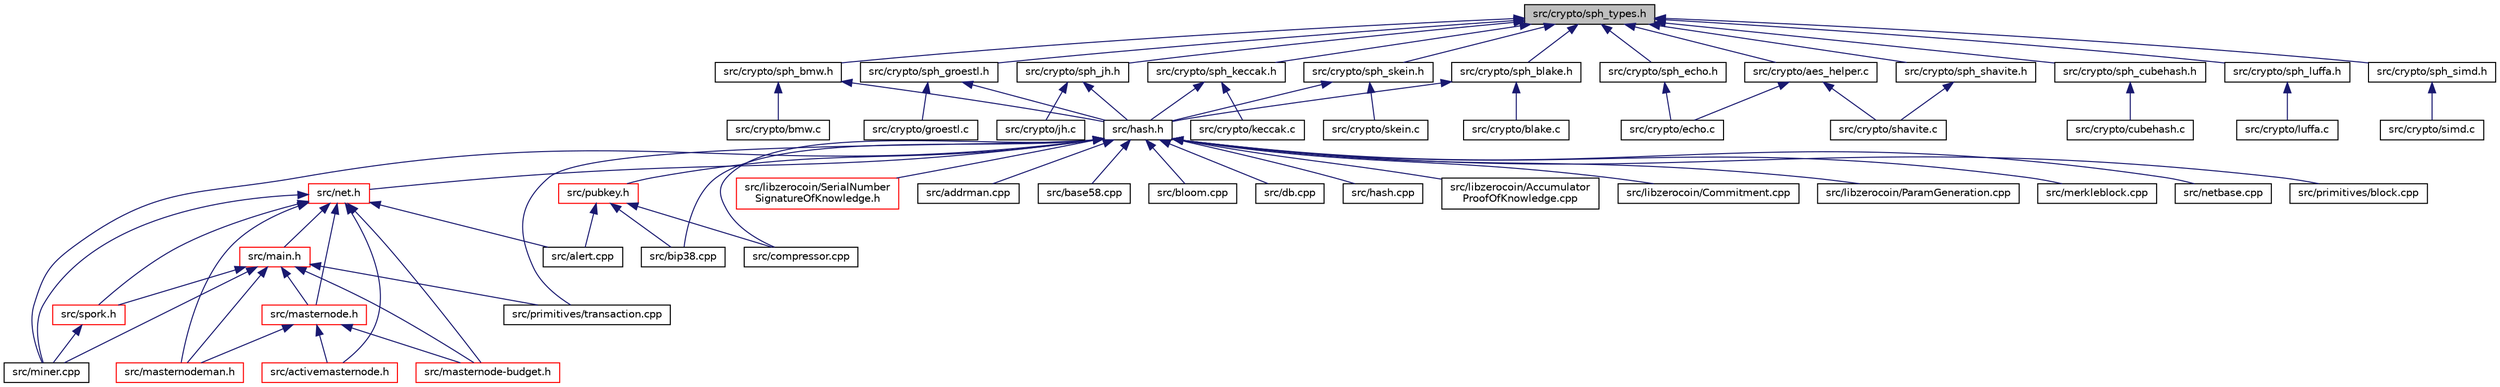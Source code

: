 digraph "src/crypto/sph_types.h"
{
  edge [fontname="Helvetica",fontsize="10",labelfontname="Helvetica",labelfontsize="10"];
  node [fontname="Helvetica",fontsize="10",shape=record];
  Node2 [label="src/crypto/sph_types.h",height=0.2,width=0.4,color="black", fillcolor="grey75", style="filled", fontcolor="black"];
  Node2 -> Node3 [dir="back",color="midnightblue",fontsize="10",style="solid",fontname="Helvetica"];
  Node3 [label="src/crypto/sph_blake.h",height=0.2,width=0.4,color="black", fillcolor="white", style="filled",URL="$sph__blake_8h.html",tooltip="BLAKE interface. "];
  Node3 -> Node4 [dir="back",color="midnightblue",fontsize="10",style="solid",fontname="Helvetica"];
  Node4 [label="src/hash.h",height=0.2,width=0.4,color="black", fillcolor="white", style="filled",URL="$hash_8h.html"];
  Node4 -> Node5 [dir="back",color="midnightblue",fontsize="10",style="solid",fontname="Helvetica"];
  Node5 [label="src/net.h",height=0.2,width=0.4,color="red", fillcolor="white", style="filled",URL="$net_8h.html"];
  Node5 -> Node6 [dir="back",color="midnightblue",fontsize="10",style="solid",fontname="Helvetica"];
  Node6 [label="src/main.h",height=0.2,width=0.4,color="red", fillcolor="white", style="filled",URL="$main_8h.html"];
  Node6 -> Node16 [dir="back",color="midnightblue",fontsize="10",style="solid",fontname="Helvetica"];
  Node16 [label="src/spork.h",height=0.2,width=0.4,color="red", fillcolor="white", style="filled",URL="$spork_8h.html"];
  Node16 -> Node66 [dir="back",color="midnightblue",fontsize="10",style="solid",fontname="Helvetica"];
  Node66 [label="src/miner.cpp",height=0.2,width=0.4,color="black", fillcolor="white", style="filled",URL="$miner_8cpp.html"];
  Node6 -> Node79 [dir="back",color="midnightblue",fontsize="10",style="solid",fontname="Helvetica"];
  Node79 [label="src/masternode.h",height=0.2,width=0.4,color="red", fillcolor="white", style="filled",URL="$masternode_8h.html"];
  Node79 -> Node80 [dir="back",color="midnightblue",fontsize="10",style="solid",fontname="Helvetica"];
  Node80 [label="src/masternodeman.h",height=0.2,width=0.4,color="red", fillcolor="white", style="filled",URL="$masternodeman_8h.html"];
  Node79 -> Node70 [dir="back",color="midnightblue",fontsize="10",style="solid",fontname="Helvetica"];
  Node70 [label="src/activemasternode.h",height=0.2,width=0.4,color="red", fillcolor="white", style="filled",URL="$activemasternode_8h.html"];
  Node79 -> Node82 [dir="back",color="midnightblue",fontsize="10",style="solid",fontname="Helvetica"];
  Node82 [label="src/masternode-budget.h",height=0.2,width=0.4,color="red", fillcolor="white", style="filled",URL="$masternode-budget_8h.html"];
  Node6 -> Node80 [dir="back",color="midnightblue",fontsize="10",style="solid",fontname="Helvetica"];
  Node6 -> Node82 [dir="back",color="midnightblue",fontsize="10",style="solid",fontname="Helvetica"];
  Node6 -> Node66 [dir="back",color="midnightblue",fontsize="10",style="solid",fontname="Helvetica"];
  Node6 -> Node95 [dir="back",color="midnightblue",fontsize="10",style="solid",fontname="Helvetica"];
  Node95 [label="src/primitives/transaction.cpp",height=0.2,width=0.4,color="black", fillcolor="white", style="filled",URL="$transaction_8cpp.html"];
  Node5 -> Node16 [dir="back",color="midnightblue",fontsize="10",style="solid",fontname="Helvetica"];
  Node5 -> Node79 [dir="back",color="midnightblue",fontsize="10",style="solid",fontname="Helvetica"];
  Node5 -> Node80 [dir="back",color="midnightblue",fontsize="10",style="solid",fontname="Helvetica"];
  Node5 -> Node70 [dir="back",color="midnightblue",fontsize="10",style="solid",fontname="Helvetica"];
  Node5 -> Node110 [dir="back",color="midnightblue",fontsize="10",style="solid",fontname="Helvetica"];
  Node110 [label="src/alert.cpp",height=0.2,width=0.4,color="black", fillcolor="white", style="filled",URL="$alert_8cpp.html"];
  Node5 -> Node82 [dir="back",color="midnightblue",fontsize="10",style="solid",fontname="Helvetica"];
  Node5 -> Node66 [dir="back",color="midnightblue",fontsize="10",style="solid",fontname="Helvetica"];
  Node4 -> Node113 [dir="back",color="midnightblue",fontsize="10",style="solid",fontname="Helvetica"];
  Node113 [label="src/libzerocoin/SerialNumber\lSignatureOfKnowledge.h",height=0.2,width=0.4,color="red", fillcolor="white", style="filled",URL="$_serial_number_signature_of_knowledge_8h.html",tooltip="SerialNumberSignatureOfKnowledge class for the Zerocoin library. "];
  Node4 -> Node117 [dir="back",color="midnightblue",fontsize="10",style="solid",fontname="Helvetica"];
  Node117 [label="src/pubkey.h",height=0.2,width=0.4,color="red", fillcolor="white", style="filled",URL="$pubkey_8h.html"];
  Node117 -> Node110 [dir="back",color="midnightblue",fontsize="10",style="solid",fontname="Helvetica"];
  Node117 -> Node126 [dir="back",color="midnightblue",fontsize="10",style="solid",fontname="Helvetica"];
  Node126 [label="src/bip38.cpp",height=0.2,width=0.4,color="black", fillcolor="white", style="filled",URL="$bip38_8cpp.html"];
  Node117 -> Node149 [dir="back",color="midnightblue",fontsize="10",style="solid",fontname="Helvetica"];
  Node149 [label="src/compressor.cpp",height=0.2,width=0.4,color="black", fillcolor="white", style="filled",URL="$compressor_8cpp.html"];
  Node4 -> Node173 [dir="back",color="midnightblue",fontsize="10",style="solid",fontname="Helvetica"];
  Node173 [label="src/addrman.cpp",height=0.2,width=0.4,color="black", fillcolor="white", style="filled",URL="$addrman_8cpp.html"];
  Node4 -> Node125 [dir="back",color="midnightblue",fontsize="10",style="solid",fontname="Helvetica"];
  Node125 [label="src/base58.cpp",height=0.2,width=0.4,color="black", fillcolor="white", style="filled",URL="$base58_8cpp.html"];
  Node4 -> Node126 [dir="back",color="midnightblue",fontsize="10",style="solid",fontname="Helvetica"];
  Node4 -> Node150 [dir="back",color="midnightblue",fontsize="10",style="solid",fontname="Helvetica"];
  Node150 [label="src/bloom.cpp",height=0.2,width=0.4,color="black", fillcolor="white", style="filled",URL="$bloom_8cpp.html"];
  Node4 -> Node149 [dir="back",color="midnightblue",fontsize="10",style="solid",fontname="Helvetica"];
  Node4 -> Node174 [dir="back",color="midnightblue",fontsize="10",style="solid",fontname="Helvetica"];
  Node174 [label="src/db.cpp",height=0.2,width=0.4,color="black", fillcolor="white", style="filled",URL="$db_8cpp.html"];
  Node4 -> Node175 [dir="back",color="midnightblue",fontsize="10",style="solid",fontname="Helvetica"];
  Node175 [label="src/hash.cpp",height=0.2,width=0.4,color="black", fillcolor="white", style="filled",URL="$hash_8cpp.html"];
  Node4 -> Node176 [dir="back",color="midnightblue",fontsize="10",style="solid",fontname="Helvetica"];
  Node176 [label="src/libzerocoin/Accumulator\lProofOfKnowledge.cpp",height=0.2,width=0.4,color="black", fillcolor="white", style="filled",URL="$_accumulator_proof_of_knowledge_8cpp.html",tooltip="AccumulatorProofOfKnowledge class for the Zerocoin library. "];
  Node4 -> Node177 [dir="back",color="midnightblue",fontsize="10",style="solid",fontname="Helvetica"];
  Node177 [label="src/libzerocoin/Commitment.cpp",height=0.2,width=0.4,color="black", fillcolor="white", style="filled",URL="$_commitment_8cpp.html",tooltip="Commitment and CommitmentProof classes for the Zerocoin library. "];
  Node4 -> Node178 [dir="back",color="midnightblue",fontsize="10",style="solid",fontname="Helvetica"];
  Node178 [label="src/libzerocoin/ParamGeneration.cpp",height=0.2,width=0.4,color="black", fillcolor="white", style="filled",URL="$_param_generation_8cpp.html",tooltip="Parameter manipulation routines for the Zerocoin cryptographic components. "];
  Node4 -> Node138 [dir="back",color="midnightblue",fontsize="10",style="solid",fontname="Helvetica"];
  Node138 [label="src/merkleblock.cpp",height=0.2,width=0.4,color="black", fillcolor="white", style="filled",URL="$merkleblock_8cpp.html"];
  Node4 -> Node66 [dir="back",color="midnightblue",fontsize="10",style="solid",fontname="Helvetica"];
  Node4 -> Node179 [dir="back",color="midnightblue",fontsize="10",style="solid",fontname="Helvetica"];
  Node179 [label="src/netbase.cpp",height=0.2,width=0.4,color="black", fillcolor="white", style="filled",URL="$netbase_8cpp.html"];
  Node4 -> Node139 [dir="back",color="midnightblue",fontsize="10",style="solid",fontname="Helvetica"];
  Node139 [label="src/primitives/block.cpp",height=0.2,width=0.4,color="black", fillcolor="white", style="filled",URL="$block_8cpp.html"];
  Node4 -> Node95 [dir="back",color="midnightblue",fontsize="10",style="solid",fontname="Helvetica"];
  Node3 -> Node180 [dir="back",color="midnightblue",fontsize="10",style="solid",fontname="Helvetica"];
  Node180 [label="src/crypto/blake.c",height=0.2,width=0.4,color="black", fillcolor="white", style="filled",URL="$blake_8c.html"];
  Node2 -> Node181 [dir="back",color="midnightblue",fontsize="10",style="solid",fontname="Helvetica"];
  Node181 [label="src/crypto/sph_bmw.h",height=0.2,width=0.4,color="black", fillcolor="white", style="filled",URL="$sph__bmw_8h.html",tooltip="BMW interface. "];
  Node181 -> Node4 [dir="back",color="midnightblue",fontsize="10",style="solid",fontname="Helvetica"];
  Node181 -> Node182 [dir="back",color="midnightblue",fontsize="10",style="solid",fontname="Helvetica"];
  Node182 [label="src/crypto/bmw.c",height=0.2,width=0.4,color="black", fillcolor="white", style="filled",URL="$bmw_8c.html"];
  Node2 -> Node183 [dir="back",color="midnightblue",fontsize="10",style="solid",fontname="Helvetica"];
  Node183 [label="src/crypto/sph_groestl.h",height=0.2,width=0.4,color="black", fillcolor="white", style="filled",URL="$sph__groestl_8h.html",tooltip="Groestl interface. "];
  Node183 -> Node4 [dir="back",color="midnightblue",fontsize="10",style="solid",fontname="Helvetica"];
  Node183 -> Node184 [dir="back",color="midnightblue",fontsize="10",style="solid",fontname="Helvetica"];
  Node184 [label="src/crypto/groestl.c",height=0.2,width=0.4,color="black", fillcolor="white", style="filled",URL="$groestl_8c.html"];
  Node2 -> Node185 [dir="back",color="midnightblue",fontsize="10",style="solid",fontname="Helvetica"];
  Node185 [label="src/crypto/sph_jh.h",height=0.2,width=0.4,color="black", fillcolor="white", style="filled",URL="$sph__jh_8h.html",tooltip="JH interface. "];
  Node185 -> Node4 [dir="back",color="midnightblue",fontsize="10",style="solid",fontname="Helvetica"];
  Node185 -> Node186 [dir="back",color="midnightblue",fontsize="10",style="solid",fontname="Helvetica"];
  Node186 [label="src/crypto/jh.c",height=0.2,width=0.4,color="black", fillcolor="white", style="filled",URL="$jh_8c.html"];
  Node2 -> Node187 [dir="back",color="midnightblue",fontsize="10",style="solid",fontname="Helvetica"];
  Node187 [label="src/crypto/sph_keccak.h",height=0.2,width=0.4,color="black", fillcolor="white", style="filled",URL="$sph__keccak_8h.html",tooltip="Keccak interface. "];
  Node187 -> Node4 [dir="back",color="midnightblue",fontsize="10",style="solid",fontname="Helvetica"];
  Node187 -> Node188 [dir="back",color="midnightblue",fontsize="10",style="solid",fontname="Helvetica"];
  Node188 [label="src/crypto/keccak.c",height=0.2,width=0.4,color="black", fillcolor="white", style="filled",URL="$keccak_8c.html"];
  Node2 -> Node189 [dir="back",color="midnightblue",fontsize="10",style="solid",fontname="Helvetica"];
  Node189 [label="src/crypto/sph_skein.h",height=0.2,width=0.4,color="black", fillcolor="white", style="filled",URL="$sph__skein_8h.html",tooltip="Skein interface. "];
  Node189 -> Node4 [dir="back",color="midnightblue",fontsize="10",style="solid",fontname="Helvetica"];
  Node189 -> Node190 [dir="back",color="midnightblue",fontsize="10",style="solid",fontname="Helvetica"];
  Node190 [label="src/crypto/skein.c",height=0.2,width=0.4,color="black", fillcolor="white", style="filled",URL="$skein_8c.html"];
  Node2 -> Node191 [dir="back",color="midnightblue",fontsize="10",style="solid",fontname="Helvetica"];
  Node191 [label="src/crypto/aes_helper.c",height=0.2,width=0.4,color="black", fillcolor="white", style="filled",URL="$aes__helper_8c.html"];
  Node191 -> Node192 [dir="back",color="midnightblue",fontsize="10",style="solid",fontname="Helvetica"];
  Node192 [label="src/crypto/echo.c",height=0.2,width=0.4,color="black", fillcolor="white", style="filled",URL="$echo_8c.html"];
  Node191 -> Node193 [dir="back",color="midnightblue",fontsize="10",style="solid",fontname="Helvetica"];
  Node193 [label="src/crypto/shavite.c",height=0.2,width=0.4,color="black", fillcolor="white", style="filled",URL="$shavite_8c.html"];
  Node2 -> Node194 [dir="back",color="midnightblue",fontsize="10",style="solid",fontname="Helvetica"];
  Node194 [label="src/crypto/sph_cubehash.h",height=0.2,width=0.4,color="black", fillcolor="white", style="filled",URL="$sph__cubehash_8h.html",tooltip="CubeHash interface. "];
  Node194 -> Node195 [dir="back",color="midnightblue",fontsize="10",style="solid",fontname="Helvetica"];
  Node195 [label="src/crypto/cubehash.c",height=0.2,width=0.4,color="black", fillcolor="white", style="filled",URL="$cubehash_8c.html"];
  Node2 -> Node196 [dir="back",color="midnightblue",fontsize="10",style="solid",fontname="Helvetica"];
  Node196 [label="src/crypto/sph_echo.h",height=0.2,width=0.4,color="black", fillcolor="white", style="filled",URL="$sph__echo_8h.html",tooltip="ECHO interface. "];
  Node196 -> Node192 [dir="back",color="midnightblue",fontsize="10",style="solid",fontname="Helvetica"];
  Node2 -> Node197 [dir="back",color="midnightblue",fontsize="10",style="solid",fontname="Helvetica"];
  Node197 [label="src/crypto/sph_luffa.h",height=0.2,width=0.4,color="black", fillcolor="white", style="filled",URL="$sph__luffa_8h.html",tooltip="Luffa interface. "];
  Node197 -> Node198 [dir="back",color="midnightblue",fontsize="10",style="solid",fontname="Helvetica"];
  Node198 [label="src/crypto/luffa.c",height=0.2,width=0.4,color="black", fillcolor="white", style="filled",URL="$luffa_8c.html"];
  Node2 -> Node199 [dir="back",color="midnightblue",fontsize="10",style="solid",fontname="Helvetica"];
  Node199 [label="src/crypto/sph_shavite.h",height=0.2,width=0.4,color="black", fillcolor="white", style="filled",URL="$sph__shavite_8h.html",tooltip="SHAvite-3 interface. "];
  Node199 -> Node193 [dir="back",color="midnightblue",fontsize="10",style="solid",fontname="Helvetica"];
  Node2 -> Node200 [dir="back",color="midnightblue",fontsize="10",style="solid",fontname="Helvetica"];
  Node200 [label="src/crypto/sph_simd.h",height=0.2,width=0.4,color="black", fillcolor="white", style="filled",URL="$sph__simd_8h.html",tooltip="SIMD interface. "];
  Node200 -> Node201 [dir="back",color="midnightblue",fontsize="10",style="solid",fontname="Helvetica"];
  Node201 [label="src/crypto/simd.c",height=0.2,width=0.4,color="black", fillcolor="white", style="filled",URL="$simd_8c.html"];
}
